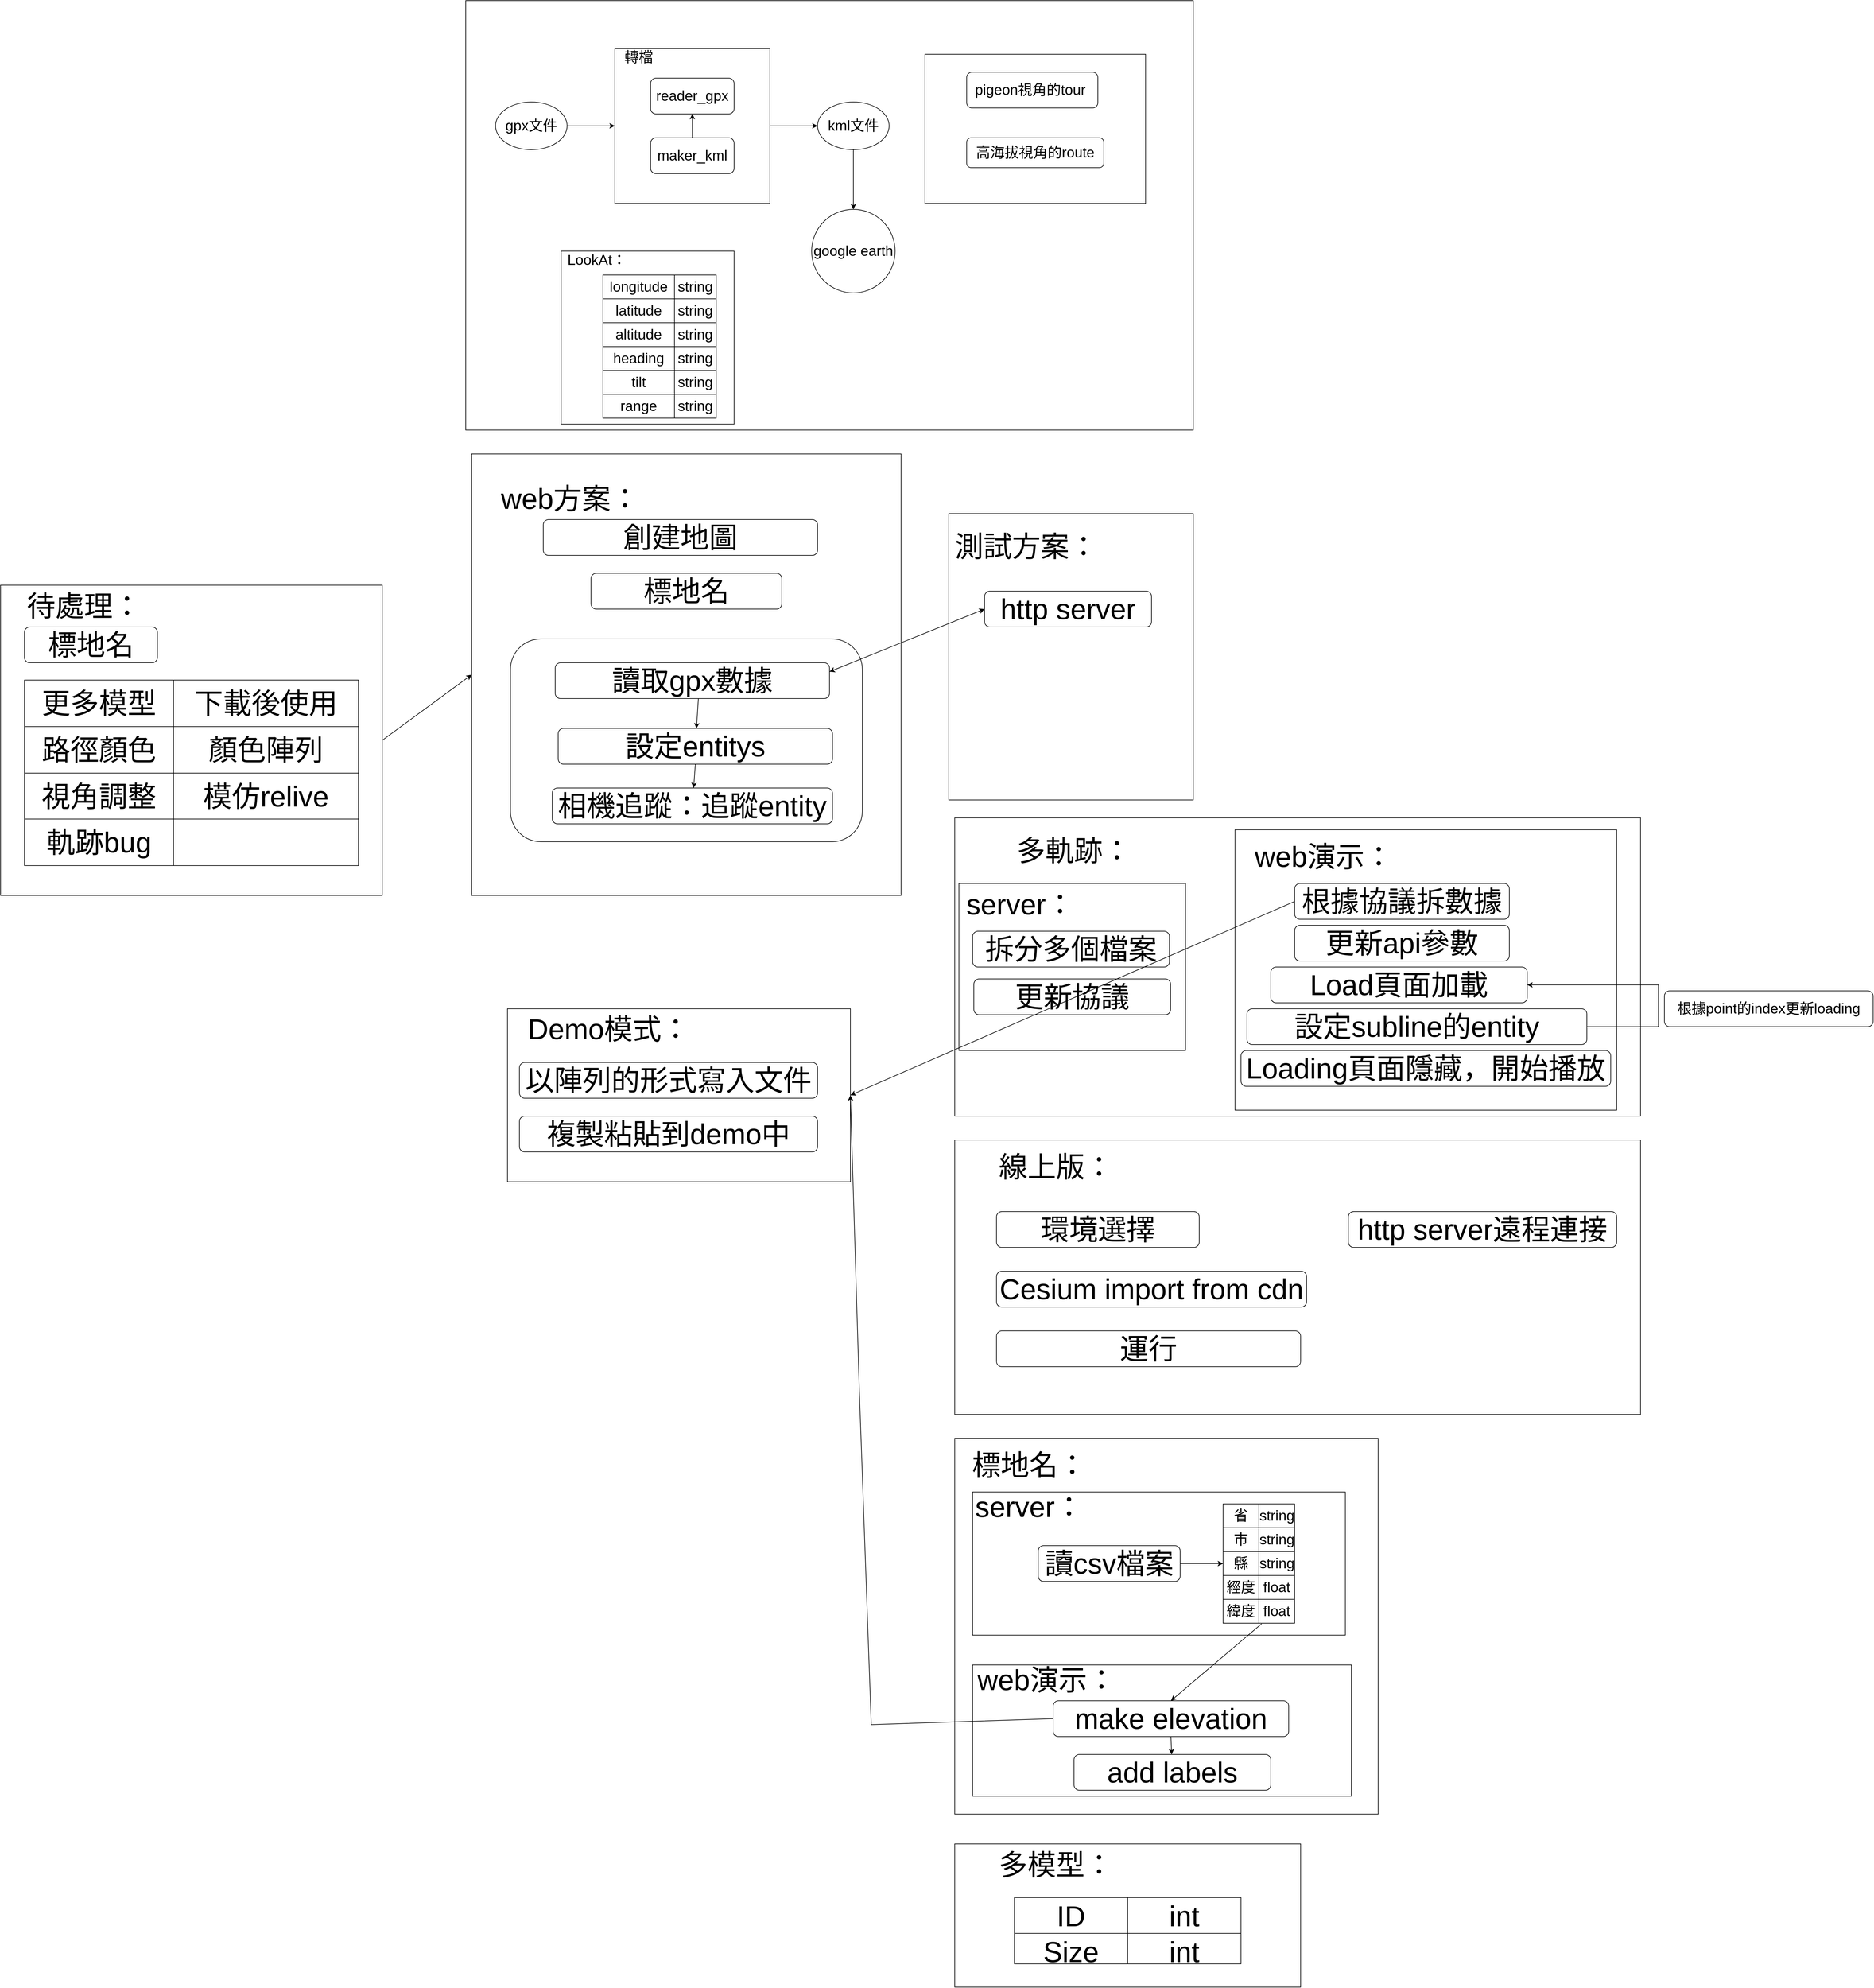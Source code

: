 <mxfile version="16.6.2" type="github">
  <diagram id="5e5Dk54hfpTxT54ZvgJR" name="Page-1">
    <mxGraphModel dx="2033" dy="557" grid="1" gridSize="10" guides="1" tooltips="1" connect="1" arrows="1" fold="1" page="1" pageScale="1" pageWidth="827" pageHeight="1169" math="0" shadow="0">
      <root>
        <mxCell id="0" />
        <mxCell id="1" parent="0" />
        <mxCell id="5kwSSXGkKQ55umxWisl1-4" value="" style="rounded=0;whiteSpace=wrap;html=1;fontSize=24;" parent="1" vertex="1">
          <mxGeometry x="820" y="2440" width="710" height="630" as="geometry" />
        </mxCell>
        <mxCell id="5kwSSXGkKQ55umxWisl1-30" value="" style="rounded=0;whiteSpace=wrap;html=1;fontSize=24;" parent="1" vertex="1">
          <mxGeometry x="850" y="2820" width="635" height="220" as="geometry" />
        </mxCell>
        <mxCell id="5kwSSXGkKQ55umxWisl1-29" value="" style="rounded=0;whiteSpace=wrap;html=1;fontSize=24;" parent="1" vertex="1">
          <mxGeometry x="850" y="2530" width="625" height="240" as="geometry" />
        </mxCell>
        <mxCell id="fZQ2lEONEzAM4XkmZjfn-27" value="" style="rounded=0;whiteSpace=wrap;html=1;fontSize=48;" parent="1" vertex="1">
          <mxGeometry x="820" y="1400" width="1150" height="500" as="geometry" />
        </mxCell>
        <mxCell id="fZQ2lEONEzAM4XkmZjfn-31" value="" style="rounded=0;whiteSpace=wrap;html=1;fontSize=48;" parent="1" vertex="1">
          <mxGeometry x="827" y="1510" width="380" height="280" as="geometry" />
        </mxCell>
        <mxCell id="fZQ2lEONEzAM4XkmZjfn-21" value="" style="rounded=0;whiteSpace=wrap;html=1;fontSize=48;" parent="1" vertex="1">
          <mxGeometry x="-780" y="1010" width="640" height="520" as="geometry" />
        </mxCell>
        <mxCell id="fZQ2lEONEzAM4XkmZjfn-2" value="" style="rounded=0;whiteSpace=wrap;html=1;" parent="1" vertex="1">
          <mxGeometry x="10" y="790" width="720" height="740" as="geometry" />
        </mxCell>
        <mxCell id="fZQ2lEONEzAM4XkmZjfn-14" value="" style="rounded=1;whiteSpace=wrap;html=1;fontSize=48;" parent="1" vertex="1">
          <mxGeometry x="75" y="1100" width="590" height="340" as="geometry" />
        </mxCell>
        <mxCell id="fZQ2lEONEzAM4XkmZjfn-1" value="" style="rounded=0;whiteSpace=wrap;html=1;" parent="1" vertex="1">
          <mxGeometry y="30" width="1220" height="720" as="geometry" />
        </mxCell>
        <mxCell id="ZuTiCQ5FA80Gp5bhVFO8-31" value="" style="whiteSpace=wrap;html=1;aspect=fixed;fontSize=24;" parent="1" vertex="1">
          <mxGeometry x="160" y="450" width="290" height="290" as="geometry" />
        </mxCell>
        <mxCell id="ZuTiCQ5FA80Gp5bhVFO8-1" value="&lt;font style=&quot;font-size: 24px&quot;&gt;gpx文件&lt;/font&gt;" style="ellipse;whiteSpace=wrap;html=1;" parent="1" vertex="1">
          <mxGeometry x="50" y="200" width="120" height="80" as="geometry" />
        </mxCell>
        <mxCell id="ZuTiCQ5FA80Gp5bhVFO8-2" value="" style="rounded=0;whiteSpace=wrap;html=1;fontSize=24;" parent="1" vertex="1">
          <mxGeometry x="250" y="110" width="260" height="260" as="geometry" />
        </mxCell>
        <mxCell id="ZuTiCQ5FA80Gp5bhVFO8-3" value="" style="endArrow=classic;html=1;rounded=0;fontSize=24;exitX=1;exitY=0.5;exitDx=0;exitDy=0;entryX=0;entryY=0.5;entryDx=0;entryDy=0;" parent="1" source="ZuTiCQ5FA80Gp5bhVFO8-1" target="ZuTiCQ5FA80Gp5bhVFO8-2" edge="1">
          <mxGeometry width="50" height="50" relative="1" as="geometry">
            <mxPoint x="390" y="360" as="sourcePoint" />
            <mxPoint x="440" y="310" as="targetPoint" />
          </mxGeometry>
        </mxCell>
        <mxCell id="ZuTiCQ5FA80Gp5bhVFO8-4" value="kml文件" style="ellipse;whiteSpace=wrap;html=1;fontSize=24;" parent="1" vertex="1">
          <mxGeometry x="590" y="200" width="120" height="80" as="geometry" />
        </mxCell>
        <mxCell id="ZuTiCQ5FA80Gp5bhVFO8-5" value="" style="endArrow=classic;html=1;rounded=0;fontSize=24;exitX=1;exitY=0.5;exitDx=0;exitDy=0;entryX=0;entryY=0.5;entryDx=0;entryDy=0;" parent="1" source="ZuTiCQ5FA80Gp5bhVFO8-2" target="ZuTiCQ5FA80Gp5bhVFO8-4" edge="1">
          <mxGeometry width="50" height="50" relative="1" as="geometry">
            <mxPoint x="390" y="390" as="sourcePoint" />
            <mxPoint x="440" y="340" as="targetPoint" />
          </mxGeometry>
        </mxCell>
        <mxCell id="ZuTiCQ5FA80Gp5bhVFO8-6" value="google earth" style="ellipse;whiteSpace=wrap;html=1;aspect=fixed;fontSize=24;" parent="1" vertex="1">
          <mxGeometry x="580" y="380" width="140" height="140" as="geometry" />
        </mxCell>
        <mxCell id="ZuTiCQ5FA80Gp5bhVFO8-7" value="" style="endArrow=classic;html=1;rounded=0;fontSize=24;exitX=0.5;exitY=1;exitDx=0;exitDy=0;" parent="1" source="ZuTiCQ5FA80Gp5bhVFO8-4" target="ZuTiCQ5FA80Gp5bhVFO8-6" edge="1">
          <mxGeometry width="50" height="50" relative="1" as="geometry">
            <mxPoint x="390" y="430" as="sourcePoint" />
            <mxPoint x="440" y="380" as="targetPoint" />
          </mxGeometry>
        </mxCell>
        <mxCell id="ZuTiCQ5FA80Gp5bhVFO8-8" value="轉檔" style="text;html=1;strokeColor=none;fillColor=none;align=center;verticalAlign=middle;whiteSpace=wrap;rounded=0;fontSize=24;" parent="1" vertex="1">
          <mxGeometry x="260" y="110" width="60" height="30" as="geometry" />
        </mxCell>
        <mxCell id="ZuTiCQ5FA80Gp5bhVFO8-9" value="reader_gpx" style="rounded=1;whiteSpace=wrap;html=1;fontSize=24;" parent="1" vertex="1">
          <mxGeometry x="310" y="160" width="140" height="60" as="geometry" />
        </mxCell>
        <mxCell id="ZuTiCQ5FA80Gp5bhVFO8-33" value="" style="edgeStyle=orthogonalEdgeStyle;rounded=0;orthogonalLoop=1;jettySize=auto;html=1;fontSize=24;" parent="1" source="ZuTiCQ5FA80Gp5bhVFO8-10" target="ZuTiCQ5FA80Gp5bhVFO8-9" edge="1">
          <mxGeometry relative="1" as="geometry" />
        </mxCell>
        <mxCell id="ZuTiCQ5FA80Gp5bhVFO8-10" value="maker_kml" style="rounded=1;whiteSpace=wrap;html=1;fontSize=24;" parent="1" vertex="1">
          <mxGeometry x="310" y="260" width="140" height="60" as="geometry" />
        </mxCell>
        <mxCell id="ZuTiCQ5FA80Gp5bhVFO8-11" value="" style="shape=table;startSize=0;container=1;collapsible=0;childLayout=tableLayout;fontSize=24;" parent="1" vertex="1">
          <mxGeometry x="230" y="490" width="190" height="240" as="geometry" />
        </mxCell>
        <mxCell id="ZuTiCQ5FA80Gp5bhVFO8-12" value="" style="shape=tableRow;horizontal=0;startSize=0;swimlaneHead=0;swimlaneBody=0;top=0;left=0;bottom=0;right=0;collapsible=0;dropTarget=0;fillColor=none;points=[[0,0.5],[1,0.5]];portConstraint=eastwest;fontSize=24;" parent="ZuTiCQ5FA80Gp5bhVFO8-11" vertex="1">
          <mxGeometry width="190" height="40" as="geometry" />
        </mxCell>
        <mxCell id="ZuTiCQ5FA80Gp5bhVFO8-13" value="longitude" style="shape=partialRectangle;html=1;whiteSpace=wrap;connectable=0;overflow=hidden;fillColor=none;top=0;left=0;bottom=0;right=0;pointerEvents=1;fontSize=24;" parent="ZuTiCQ5FA80Gp5bhVFO8-12" vertex="1">
          <mxGeometry width="120" height="40" as="geometry">
            <mxRectangle width="120" height="40" as="alternateBounds" />
          </mxGeometry>
        </mxCell>
        <mxCell id="ZuTiCQ5FA80Gp5bhVFO8-14" value="string" style="shape=partialRectangle;html=1;whiteSpace=wrap;connectable=0;overflow=hidden;fillColor=none;top=0;left=0;bottom=0;right=0;pointerEvents=1;fontSize=24;" parent="ZuTiCQ5FA80Gp5bhVFO8-12" vertex="1">
          <mxGeometry x="120" width="70" height="40" as="geometry">
            <mxRectangle width="70" height="40" as="alternateBounds" />
          </mxGeometry>
        </mxCell>
        <mxCell id="ZuTiCQ5FA80Gp5bhVFO8-15" value="" style="shape=tableRow;horizontal=0;startSize=0;swimlaneHead=0;swimlaneBody=0;top=0;left=0;bottom=0;right=0;collapsible=0;dropTarget=0;fillColor=none;points=[[0,0.5],[1,0.5]];portConstraint=eastwest;fontSize=24;" parent="ZuTiCQ5FA80Gp5bhVFO8-11" vertex="1">
          <mxGeometry y="40" width="190" height="40" as="geometry" />
        </mxCell>
        <mxCell id="ZuTiCQ5FA80Gp5bhVFO8-16" value="latitude" style="shape=partialRectangle;html=1;whiteSpace=wrap;connectable=0;overflow=hidden;fillColor=none;top=0;left=0;bottom=0;right=0;pointerEvents=1;fontSize=24;" parent="ZuTiCQ5FA80Gp5bhVFO8-15" vertex="1">
          <mxGeometry width="120" height="40" as="geometry">
            <mxRectangle width="120" height="40" as="alternateBounds" />
          </mxGeometry>
        </mxCell>
        <mxCell id="ZuTiCQ5FA80Gp5bhVFO8-17" value="string" style="shape=partialRectangle;html=1;whiteSpace=wrap;connectable=0;overflow=hidden;fillColor=none;top=0;left=0;bottom=0;right=0;pointerEvents=1;fontSize=24;" parent="ZuTiCQ5FA80Gp5bhVFO8-15" vertex="1">
          <mxGeometry x="120" width="70" height="40" as="geometry">
            <mxRectangle width="70" height="40" as="alternateBounds" />
          </mxGeometry>
        </mxCell>
        <mxCell id="ZuTiCQ5FA80Gp5bhVFO8-18" value="" style="shape=tableRow;horizontal=0;startSize=0;swimlaneHead=0;swimlaneBody=0;top=0;left=0;bottom=0;right=0;collapsible=0;dropTarget=0;fillColor=none;points=[[0,0.5],[1,0.5]];portConstraint=eastwest;fontSize=24;" parent="ZuTiCQ5FA80Gp5bhVFO8-11" vertex="1">
          <mxGeometry y="80" width="190" height="40" as="geometry" />
        </mxCell>
        <mxCell id="ZuTiCQ5FA80Gp5bhVFO8-19" value="altitude" style="shape=partialRectangle;html=1;whiteSpace=wrap;connectable=0;overflow=hidden;fillColor=none;top=0;left=0;bottom=0;right=0;pointerEvents=1;fontSize=24;" parent="ZuTiCQ5FA80Gp5bhVFO8-18" vertex="1">
          <mxGeometry width="120" height="40" as="geometry">
            <mxRectangle width="120" height="40" as="alternateBounds" />
          </mxGeometry>
        </mxCell>
        <mxCell id="ZuTiCQ5FA80Gp5bhVFO8-20" value="string" style="shape=partialRectangle;html=1;whiteSpace=wrap;connectable=0;overflow=hidden;fillColor=none;top=0;left=0;bottom=0;right=0;pointerEvents=1;fontSize=24;" parent="ZuTiCQ5FA80Gp5bhVFO8-18" vertex="1">
          <mxGeometry x="120" width="70" height="40" as="geometry">
            <mxRectangle width="70" height="40" as="alternateBounds" />
          </mxGeometry>
        </mxCell>
        <mxCell id="ZuTiCQ5FA80Gp5bhVFO8-21" value="" style="shape=tableRow;horizontal=0;startSize=0;swimlaneHead=0;swimlaneBody=0;top=0;left=0;bottom=0;right=0;collapsible=0;dropTarget=0;fillColor=none;points=[[0,0.5],[1,0.5]];portConstraint=eastwest;fontSize=24;" parent="ZuTiCQ5FA80Gp5bhVFO8-11" vertex="1">
          <mxGeometry y="120" width="190" height="40" as="geometry" />
        </mxCell>
        <mxCell id="ZuTiCQ5FA80Gp5bhVFO8-22" value="heading" style="shape=partialRectangle;html=1;whiteSpace=wrap;connectable=0;overflow=hidden;fillColor=none;top=0;left=0;bottom=0;right=0;pointerEvents=1;fontSize=24;" parent="ZuTiCQ5FA80Gp5bhVFO8-21" vertex="1">
          <mxGeometry width="120" height="40" as="geometry">
            <mxRectangle width="120" height="40" as="alternateBounds" />
          </mxGeometry>
        </mxCell>
        <mxCell id="ZuTiCQ5FA80Gp5bhVFO8-23" value="string" style="shape=partialRectangle;html=1;whiteSpace=wrap;connectable=0;overflow=hidden;fillColor=none;top=0;left=0;bottom=0;right=0;pointerEvents=1;fontSize=24;" parent="ZuTiCQ5FA80Gp5bhVFO8-21" vertex="1">
          <mxGeometry x="120" width="70" height="40" as="geometry">
            <mxRectangle width="70" height="40" as="alternateBounds" />
          </mxGeometry>
        </mxCell>
        <mxCell id="ZuTiCQ5FA80Gp5bhVFO8-24" value="" style="shape=tableRow;horizontal=0;startSize=0;swimlaneHead=0;swimlaneBody=0;top=0;left=0;bottom=0;right=0;collapsible=0;dropTarget=0;fillColor=none;points=[[0,0.5],[1,0.5]];portConstraint=eastwest;fontSize=24;" parent="ZuTiCQ5FA80Gp5bhVFO8-11" vertex="1">
          <mxGeometry y="160" width="190" height="40" as="geometry" />
        </mxCell>
        <mxCell id="ZuTiCQ5FA80Gp5bhVFO8-25" value="tilt" style="shape=partialRectangle;html=1;whiteSpace=wrap;connectable=0;overflow=hidden;fillColor=none;top=0;left=0;bottom=0;right=0;pointerEvents=1;fontSize=24;" parent="ZuTiCQ5FA80Gp5bhVFO8-24" vertex="1">
          <mxGeometry width="120" height="40" as="geometry">
            <mxRectangle width="120" height="40" as="alternateBounds" />
          </mxGeometry>
        </mxCell>
        <mxCell id="ZuTiCQ5FA80Gp5bhVFO8-26" value="string" style="shape=partialRectangle;html=1;whiteSpace=wrap;connectable=0;overflow=hidden;fillColor=none;top=0;left=0;bottom=0;right=0;pointerEvents=1;fontSize=24;" parent="ZuTiCQ5FA80Gp5bhVFO8-24" vertex="1">
          <mxGeometry x="120" width="70" height="40" as="geometry">
            <mxRectangle width="70" height="40" as="alternateBounds" />
          </mxGeometry>
        </mxCell>
        <mxCell id="ZuTiCQ5FA80Gp5bhVFO8-27" value="" style="shape=tableRow;horizontal=0;startSize=0;swimlaneHead=0;swimlaneBody=0;top=0;left=0;bottom=0;right=0;collapsible=0;dropTarget=0;fillColor=none;points=[[0,0.5],[1,0.5]];portConstraint=eastwest;fontSize=24;" parent="ZuTiCQ5FA80Gp5bhVFO8-11" vertex="1">
          <mxGeometry y="200" width="190" height="40" as="geometry" />
        </mxCell>
        <mxCell id="ZuTiCQ5FA80Gp5bhVFO8-28" value="range" style="shape=partialRectangle;html=1;whiteSpace=wrap;connectable=0;overflow=hidden;fillColor=none;top=0;left=0;bottom=0;right=0;pointerEvents=1;fontSize=24;" parent="ZuTiCQ5FA80Gp5bhVFO8-27" vertex="1">
          <mxGeometry width="120" height="40" as="geometry">
            <mxRectangle width="120" height="40" as="alternateBounds" />
          </mxGeometry>
        </mxCell>
        <mxCell id="ZuTiCQ5FA80Gp5bhVFO8-29" value="string" style="shape=partialRectangle;html=1;whiteSpace=wrap;connectable=0;overflow=hidden;fillColor=none;top=0;left=0;bottom=0;right=0;pointerEvents=1;fontSize=24;" parent="ZuTiCQ5FA80Gp5bhVFO8-27" vertex="1">
          <mxGeometry x="120" width="70" height="40" as="geometry">
            <mxRectangle width="70" height="40" as="alternateBounds" />
          </mxGeometry>
        </mxCell>
        <mxCell id="ZuTiCQ5FA80Gp5bhVFO8-32" value="LookAt：" style="text;html=1;strokeColor=none;fillColor=none;align=center;verticalAlign=middle;whiteSpace=wrap;rounded=0;fontSize=24;" parent="1" vertex="1">
          <mxGeometry x="190" y="450" width="60" height="30" as="geometry" />
        </mxCell>
        <mxCell id="ZuTiCQ5FA80Gp5bhVFO8-34" value="" style="rounded=0;whiteSpace=wrap;html=1;fontSize=24;" parent="1" vertex="1">
          <mxGeometry x="770" y="120" width="370" height="250" as="geometry" />
        </mxCell>
        <mxCell id="ZuTiCQ5FA80Gp5bhVFO8-35" value="pigeon視角的tour&amp;nbsp;" style="rounded=1;whiteSpace=wrap;html=1;fontSize=24;" parent="1" vertex="1">
          <mxGeometry x="840" y="150" width="220" height="60" as="geometry" />
        </mxCell>
        <mxCell id="ZuTiCQ5FA80Gp5bhVFO8-36" value="高海拔視角的route" style="rounded=1;whiteSpace=wrap;html=1;fontSize=24;" parent="1" vertex="1">
          <mxGeometry x="840" y="260" width="230" height="50" as="geometry" />
        </mxCell>
        <mxCell id="fZQ2lEONEzAM4XkmZjfn-3" value="&lt;font style=&quot;font-size: 48px&quot;&gt;web方案：&lt;br&gt;&lt;/font&gt;" style="text;html=1;strokeColor=none;fillColor=none;align=center;verticalAlign=middle;whiteSpace=wrap;rounded=0;" parent="1" vertex="1">
          <mxGeometry x="50" y="850" width="250" height="30" as="geometry" />
        </mxCell>
        <mxCell id="fZQ2lEONEzAM4XkmZjfn-4" value="創建地圖" style="rounded=1;whiteSpace=wrap;html=1;fontSize=48;" parent="1" vertex="1">
          <mxGeometry x="130" y="900" width="460" height="60" as="geometry" />
        </mxCell>
        <mxCell id="fZQ2lEONEzAM4XkmZjfn-5" value="讀取gpx數據" style="rounded=1;whiteSpace=wrap;html=1;fontSize=48;" parent="1" vertex="1">
          <mxGeometry x="150" y="1140" width="460" height="60" as="geometry" />
        </mxCell>
        <mxCell id="fZQ2lEONEzAM4XkmZjfn-6" value="設定entitys" style="rounded=1;whiteSpace=wrap;html=1;fontSize=48;" parent="1" vertex="1">
          <mxGeometry x="155" y="1250" width="460" height="60" as="geometry" />
        </mxCell>
        <mxCell id="fZQ2lEONEzAM4XkmZjfn-8" value="相機追蹤：追蹤entity" style="rounded=1;whiteSpace=wrap;html=1;fontSize=48;" parent="1" vertex="1">
          <mxGeometry x="145" y="1350" width="470" height="60" as="geometry" />
        </mxCell>
        <mxCell id="fZQ2lEONEzAM4XkmZjfn-10" value="" style="endArrow=classic;html=1;rounded=0;fontSize=48;exitX=0.522;exitY=1;exitDx=0;exitDy=0;exitPerimeter=0;" parent="1" source="fZQ2lEONEzAM4XkmZjfn-5" target="fZQ2lEONEzAM4XkmZjfn-6" edge="1">
          <mxGeometry width="50" height="50" relative="1" as="geometry">
            <mxPoint x="880" y="1160" as="sourcePoint" />
            <mxPoint x="930" y="1110" as="targetPoint" />
          </mxGeometry>
        </mxCell>
        <mxCell id="fZQ2lEONEzAM4XkmZjfn-11" value="" style="endArrow=classic;html=1;rounded=0;fontSize=48;exitX=0.5;exitY=1;exitDx=0;exitDy=0;" parent="1" source="fZQ2lEONEzAM4XkmZjfn-6" target="fZQ2lEONEzAM4XkmZjfn-8" edge="1">
          <mxGeometry width="50" height="50" relative="1" as="geometry">
            <mxPoint x="880" y="1160" as="sourcePoint" />
            <mxPoint x="930" y="1110" as="targetPoint" />
          </mxGeometry>
        </mxCell>
        <mxCell id="fZQ2lEONEzAM4XkmZjfn-15" value="" style="rounded=0;whiteSpace=wrap;html=1;fontSize=48;" parent="1" vertex="1">
          <mxGeometry x="810" y="890" width="410" height="480" as="geometry" />
        </mxCell>
        <mxCell id="fZQ2lEONEzAM4XkmZjfn-16" value="測試方案：" style="text;html=1;strokeColor=none;fillColor=none;align=center;verticalAlign=middle;whiteSpace=wrap;rounded=0;fontSize=48;" parent="1" vertex="1">
          <mxGeometry x="810" y="930" width="260" height="30" as="geometry" />
        </mxCell>
        <mxCell id="fZQ2lEONEzAM4XkmZjfn-17" value="http server" style="rounded=1;whiteSpace=wrap;html=1;fontSize=48;" parent="1" vertex="1">
          <mxGeometry x="870" y="1020" width="280" height="60" as="geometry" />
        </mxCell>
        <mxCell id="fZQ2lEONEzAM4XkmZjfn-19" value="" style="endArrow=classic;startArrow=classic;html=1;rounded=0;fontSize=48;exitX=1;exitY=0.25;exitDx=0;exitDy=0;entryX=0;entryY=0.5;entryDx=0;entryDy=0;" parent="1" source="fZQ2lEONEzAM4XkmZjfn-5" target="fZQ2lEONEzAM4XkmZjfn-17" edge="1">
          <mxGeometry width="50" height="50" relative="1" as="geometry">
            <mxPoint x="880" y="1130" as="sourcePoint" />
            <mxPoint x="930" y="1080" as="targetPoint" />
          </mxGeometry>
        </mxCell>
        <mxCell id="fZQ2lEONEzAM4XkmZjfn-20" value="標地名" style="rounded=1;whiteSpace=wrap;html=1;fontSize=48;" parent="1" vertex="1">
          <mxGeometry x="-740" y="1080" width="223" height="60" as="geometry" />
        </mxCell>
        <mxCell id="fZQ2lEONEzAM4XkmZjfn-22" value="待處理：" style="text;html=1;strokeColor=none;fillColor=none;align=center;verticalAlign=middle;whiteSpace=wrap;rounded=0;fontSize=48;" parent="1" vertex="1">
          <mxGeometry x="-750" y="1030" width="220" height="30" as="geometry" />
        </mxCell>
        <mxCell id="fZQ2lEONEzAM4XkmZjfn-25" value="" style="endArrow=classic;html=1;rounded=0;fontSize=48;exitX=1;exitY=0.5;exitDx=0;exitDy=0;" parent="1" source="fZQ2lEONEzAM4XkmZjfn-21" edge="1">
          <mxGeometry width="50" height="50" relative="1" as="geometry">
            <mxPoint x="210" y="1220" as="sourcePoint" />
            <mxPoint x="10" y="1160" as="targetPoint" />
          </mxGeometry>
        </mxCell>
        <mxCell id="fZQ2lEONEzAM4XkmZjfn-28" value="多軌跡：" style="text;html=1;strokeColor=none;fillColor=none;align=center;verticalAlign=middle;whiteSpace=wrap;rounded=0;fontSize=48;" parent="1" vertex="1">
          <mxGeometry x="820" y="1440" width="400" height="30" as="geometry" />
        </mxCell>
        <mxCell id="fZQ2lEONEzAM4XkmZjfn-29" value="拆分多個檔案" style="rounded=1;whiteSpace=wrap;html=1;fontSize=48;" parent="1" vertex="1">
          <mxGeometry x="850" y="1590" width="330" height="60" as="geometry" />
        </mxCell>
        <mxCell id="fZQ2lEONEzAM4XkmZjfn-30" value="更新協議" style="rounded=1;whiteSpace=wrap;html=1;fontSize=48;" parent="1" vertex="1">
          <mxGeometry x="852" y="1670" width="330" height="60" as="geometry" />
        </mxCell>
        <mxCell id="fZQ2lEONEzAM4XkmZjfn-32" value="server：" style="text;html=1;strokeColor=none;fillColor=none;align=center;verticalAlign=middle;whiteSpace=wrap;rounded=0;fontSize=48;" parent="1" vertex="1">
          <mxGeometry x="900" y="1530" width="60" height="30" as="geometry" />
        </mxCell>
        <mxCell id="fZQ2lEONEzAM4XkmZjfn-34" value="" style="rounded=0;whiteSpace=wrap;html=1;fontSize=48;" parent="1" vertex="1">
          <mxGeometry x="1290" y="1420" width="640" height="470" as="geometry" />
        </mxCell>
        <mxCell id="fZQ2lEONEzAM4XkmZjfn-35" value="web演示：" style="text;html=1;strokeColor=none;fillColor=none;align=center;verticalAlign=middle;whiteSpace=wrap;rounded=0;fontSize=48;" parent="1" vertex="1">
          <mxGeometry x="1310" y="1450" width="258" height="30" as="geometry" />
        </mxCell>
        <mxCell id="fZQ2lEONEzAM4XkmZjfn-36" value="根據協議拆數據" style="rounded=1;whiteSpace=wrap;html=1;fontSize=48;" parent="1" vertex="1">
          <mxGeometry x="1390" y="1510" width="360" height="60" as="geometry" />
        </mxCell>
        <mxCell id="fZQ2lEONEzAM4XkmZjfn-37" value="更新api參數" style="rounded=1;whiteSpace=wrap;html=1;fontSize=48;" parent="1" vertex="1">
          <mxGeometry x="1390" y="1580" width="360" height="60" as="geometry" />
        </mxCell>
        <mxCell id="fZQ2lEONEzAM4XkmZjfn-38" value="設定subline的entity" style="rounded=1;whiteSpace=wrap;html=1;fontSize=48;" parent="1" vertex="1">
          <mxGeometry x="1310" y="1720" width="570" height="60" as="geometry" />
        </mxCell>
        <mxCell id="nJW-BKpJeD6YfGiRTm9k-1" value="" style="rounded=0;whiteSpace=wrap;html=1;" parent="1" vertex="1">
          <mxGeometry x="820" y="1940" width="1150" height="460" as="geometry" />
        </mxCell>
        <mxCell id="nJW-BKpJeD6YfGiRTm9k-2" value="&lt;font style=&quot;font-size: 48px&quot;&gt;線上版：&lt;/font&gt;" style="text;html=1;strokeColor=none;fillColor=none;align=center;verticalAlign=middle;whiteSpace=wrap;rounded=0;" parent="1" vertex="1">
          <mxGeometry x="830" y="1970" width="320" height="30" as="geometry" />
        </mxCell>
        <mxCell id="nJW-BKpJeD6YfGiRTm9k-3" value="環境選擇" style="rounded=1;whiteSpace=wrap;html=1;fontSize=48;" parent="1" vertex="1">
          <mxGeometry x="890" y="2060" width="340" height="60" as="geometry" />
        </mxCell>
        <mxCell id="nJW-BKpJeD6YfGiRTm9k-4" value="Cesium import from cdn" style="rounded=1;whiteSpace=wrap;html=1;fontSize=48;" parent="1" vertex="1">
          <mxGeometry x="890" y="2160" width="520" height="60" as="geometry" />
        </mxCell>
        <mxCell id="nJW-BKpJeD6YfGiRTm9k-5" value="運行" style="rounded=1;whiteSpace=wrap;html=1;fontSize=48;" parent="1" vertex="1">
          <mxGeometry x="890" y="2260" width="510" height="60" as="geometry" />
        </mxCell>
        <mxCell id="nJW-BKpJeD6YfGiRTm9k-6" value="http server遠程連接" style="rounded=1;whiteSpace=wrap;html=1;fontSize=48;" parent="1" vertex="1">
          <mxGeometry x="1480" y="2060" width="450" height="60" as="geometry" />
        </mxCell>
        <mxCell id="OSK-zd3BShI2udXReCRL-3" value="&lt;font style=&quot;font-size: 48px&quot;&gt;Load頁面加載&lt;/font&gt;" style="rounded=1;whiteSpace=wrap;html=1;fontSize=14;" parent="1" vertex="1">
          <mxGeometry x="1350" y="1650" width="430" height="60" as="geometry" />
        </mxCell>
        <mxCell id="OSK-zd3BShI2udXReCRL-4" value="&lt;font style=&quot;font-size: 48px&quot;&gt;Loading頁面隱藏，開始播放&lt;/font&gt;" style="rounded=1;whiteSpace=wrap;html=1;fontSize=14;" parent="1" vertex="1">
          <mxGeometry x="1300" y="1790" width="620" height="60" as="geometry" />
        </mxCell>
        <mxCell id="5kwSSXGkKQ55umxWisl1-2" value="&lt;font style=&quot;font-size: 24px&quot;&gt;根據point的index更新loading&lt;/font&gt;" style="rounded=1;whiteSpace=wrap;html=1;" parent="1" vertex="1">
          <mxGeometry x="2010" y="1690" width="350" height="60" as="geometry" />
        </mxCell>
        <mxCell id="5kwSSXGkKQ55umxWisl1-3" value="" style="endArrow=classic;html=1;rounded=0;fontSize=24;exitX=1;exitY=0.5;exitDx=0;exitDy=0;entryX=1;entryY=0.5;entryDx=0;entryDy=0;" parent="1" source="fZQ2lEONEzAM4XkmZjfn-38" target="OSK-zd3BShI2udXReCRL-3" edge="1">
          <mxGeometry width="50" height="50" relative="1" as="geometry">
            <mxPoint x="1920" y="1670" as="sourcePoint" />
            <mxPoint x="1970" y="1620" as="targetPoint" />
            <Array as="points">
              <mxPoint x="2000" y="1750" />
              <mxPoint x="2000" y="1680" />
            </Array>
          </mxGeometry>
        </mxCell>
        <mxCell id="5kwSSXGkKQ55umxWisl1-5" value="&lt;font style=&quot;font-size: 48px&quot;&gt;標地名：&lt;/font&gt;" style="text;html=1;strokeColor=none;fillColor=none;align=center;verticalAlign=middle;whiteSpace=wrap;rounded=0;fontSize=24;" parent="1" vertex="1">
          <mxGeometry x="830" y="2470" width="230" height="30" as="geometry" />
        </mxCell>
        <mxCell id="5kwSSXGkKQ55umxWisl1-6" value="&lt;font style=&quot;font-size: 48px&quot;&gt;讀csv檔案&lt;/font&gt;" style="rounded=1;whiteSpace=wrap;html=1;fontSize=24;" parent="1" vertex="1">
          <mxGeometry x="960" y="2620" width="238" height="60" as="geometry" />
        </mxCell>
        <mxCell id="5kwSSXGkKQ55umxWisl1-7" value="&lt;font style=&quot;font-size: 48px&quot;&gt;add labels&lt;/font&gt;" style="rounded=1;whiteSpace=wrap;html=1;fontSize=24;" parent="1" vertex="1">
          <mxGeometry x="1020" y="2970" width="330" height="60" as="geometry" />
        </mxCell>
        <mxCell id="5kwSSXGkKQ55umxWisl1-8" value="" style="shape=table;startSize=0;container=1;collapsible=0;childLayout=tableLayout;fontSize=24;" parent="1" vertex="1">
          <mxGeometry x="1270" y="2550" width="120" height="200" as="geometry" />
        </mxCell>
        <mxCell id="5kwSSXGkKQ55umxWisl1-9" value="" style="shape=tableRow;horizontal=0;startSize=0;swimlaneHead=0;swimlaneBody=0;top=0;left=0;bottom=0;right=0;collapsible=0;dropTarget=0;fillColor=none;points=[[0,0.5],[1,0.5]];portConstraint=eastwest;fontSize=24;" parent="5kwSSXGkKQ55umxWisl1-8" vertex="1">
          <mxGeometry width="120" height="40" as="geometry" />
        </mxCell>
        <mxCell id="5kwSSXGkKQ55umxWisl1-10" value="省" style="shape=partialRectangle;html=1;whiteSpace=wrap;connectable=0;overflow=hidden;fillColor=none;top=0;left=0;bottom=0;right=0;pointerEvents=1;fontSize=24;" parent="5kwSSXGkKQ55umxWisl1-9" vertex="1">
          <mxGeometry width="60" height="40" as="geometry">
            <mxRectangle width="60" height="40" as="alternateBounds" />
          </mxGeometry>
        </mxCell>
        <mxCell id="5kwSSXGkKQ55umxWisl1-11" value="string" style="shape=partialRectangle;html=1;whiteSpace=wrap;connectable=0;overflow=hidden;fillColor=none;top=0;left=0;bottom=0;right=0;pointerEvents=1;fontSize=24;" parent="5kwSSXGkKQ55umxWisl1-9" vertex="1">
          <mxGeometry x="60" width="60" height="40" as="geometry">
            <mxRectangle width="60" height="40" as="alternateBounds" />
          </mxGeometry>
        </mxCell>
        <mxCell id="5kwSSXGkKQ55umxWisl1-12" value="" style="shape=tableRow;horizontal=0;startSize=0;swimlaneHead=0;swimlaneBody=0;top=0;left=0;bottom=0;right=0;collapsible=0;dropTarget=0;fillColor=none;points=[[0,0.5],[1,0.5]];portConstraint=eastwest;fontSize=24;" parent="5kwSSXGkKQ55umxWisl1-8" vertex="1">
          <mxGeometry y="40" width="120" height="40" as="geometry" />
        </mxCell>
        <mxCell id="5kwSSXGkKQ55umxWisl1-13" value="市" style="shape=partialRectangle;html=1;whiteSpace=wrap;connectable=0;overflow=hidden;fillColor=none;top=0;left=0;bottom=0;right=0;pointerEvents=1;fontSize=24;" parent="5kwSSXGkKQ55umxWisl1-12" vertex="1">
          <mxGeometry width="60" height="40" as="geometry">
            <mxRectangle width="60" height="40" as="alternateBounds" />
          </mxGeometry>
        </mxCell>
        <mxCell id="5kwSSXGkKQ55umxWisl1-14" value="string" style="shape=partialRectangle;html=1;whiteSpace=wrap;connectable=0;overflow=hidden;fillColor=none;top=0;left=0;bottom=0;right=0;pointerEvents=1;fontSize=24;" parent="5kwSSXGkKQ55umxWisl1-12" vertex="1">
          <mxGeometry x="60" width="60" height="40" as="geometry">
            <mxRectangle width="60" height="40" as="alternateBounds" />
          </mxGeometry>
        </mxCell>
        <mxCell id="5kwSSXGkKQ55umxWisl1-15" value="" style="shape=tableRow;horizontal=0;startSize=0;swimlaneHead=0;swimlaneBody=0;top=0;left=0;bottom=0;right=0;collapsible=0;dropTarget=0;fillColor=none;points=[[0,0.5],[1,0.5]];portConstraint=eastwest;fontSize=24;" parent="5kwSSXGkKQ55umxWisl1-8" vertex="1">
          <mxGeometry y="80" width="120" height="40" as="geometry" />
        </mxCell>
        <mxCell id="5kwSSXGkKQ55umxWisl1-16" value="縣" style="shape=partialRectangle;html=1;whiteSpace=wrap;connectable=0;overflow=hidden;fillColor=none;top=0;left=0;bottom=0;right=0;pointerEvents=1;fontSize=24;" parent="5kwSSXGkKQ55umxWisl1-15" vertex="1">
          <mxGeometry width="60" height="40" as="geometry">
            <mxRectangle width="60" height="40" as="alternateBounds" />
          </mxGeometry>
        </mxCell>
        <mxCell id="5kwSSXGkKQ55umxWisl1-17" value="string" style="shape=partialRectangle;html=1;whiteSpace=wrap;connectable=0;overflow=hidden;fillColor=none;top=0;left=0;bottom=0;right=0;pointerEvents=1;fontSize=24;" parent="5kwSSXGkKQ55umxWisl1-15" vertex="1">
          <mxGeometry x="60" width="60" height="40" as="geometry">
            <mxRectangle width="60" height="40" as="alternateBounds" />
          </mxGeometry>
        </mxCell>
        <mxCell id="5kwSSXGkKQ55umxWisl1-18" value="" style="shape=tableRow;horizontal=0;startSize=0;swimlaneHead=0;swimlaneBody=0;top=0;left=0;bottom=0;right=0;collapsible=0;dropTarget=0;fillColor=none;points=[[0,0.5],[1,0.5]];portConstraint=eastwest;fontSize=24;" parent="5kwSSXGkKQ55umxWisl1-8" vertex="1">
          <mxGeometry y="120" width="120" height="40" as="geometry" />
        </mxCell>
        <mxCell id="5kwSSXGkKQ55umxWisl1-19" value="經度" style="shape=partialRectangle;html=1;whiteSpace=wrap;connectable=0;overflow=hidden;fillColor=none;top=0;left=0;bottom=0;right=0;pointerEvents=1;fontSize=24;" parent="5kwSSXGkKQ55umxWisl1-18" vertex="1">
          <mxGeometry width="60" height="40" as="geometry">
            <mxRectangle width="60" height="40" as="alternateBounds" />
          </mxGeometry>
        </mxCell>
        <mxCell id="5kwSSXGkKQ55umxWisl1-20" value="float" style="shape=partialRectangle;html=1;whiteSpace=wrap;connectable=0;overflow=hidden;fillColor=none;top=0;left=0;bottom=0;right=0;pointerEvents=1;fontSize=24;" parent="5kwSSXGkKQ55umxWisl1-18" vertex="1">
          <mxGeometry x="60" width="60" height="40" as="geometry">
            <mxRectangle width="60" height="40" as="alternateBounds" />
          </mxGeometry>
        </mxCell>
        <mxCell id="5kwSSXGkKQ55umxWisl1-21" value="" style="shape=tableRow;horizontal=0;startSize=0;swimlaneHead=0;swimlaneBody=0;top=0;left=0;bottom=0;right=0;collapsible=0;dropTarget=0;fillColor=none;points=[[0,0.5],[1,0.5]];portConstraint=eastwest;fontSize=24;" parent="5kwSSXGkKQ55umxWisl1-8" vertex="1">
          <mxGeometry y="160" width="120" height="40" as="geometry" />
        </mxCell>
        <mxCell id="5kwSSXGkKQ55umxWisl1-22" value="緯度" style="shape=partialRectangle;html=1;whiteSpace=wrap;connectable=0;overflow=hidden;fillColor=none;top=0;left=0;bottom=0;right=0;pointerEvents=1;fontSize=24;" parent="5kwSSXGkKQ55umxWisl1-21" vertex="1">
          <mxGeometry width="60" height="40" as="geometry">
            <mxRectangle width="60" height="40" as="alternateBounds" />
          </mxGeometry>
        </mxCell>
        <mxCell id="5kwSSXGkKQ55umxWisl1-23" value="float" style="shape=partialRectangle;html=1;whiteSpace=wrap;connectable=0;overflow=hidden;fillColor=none;top=0;left=0;bottom=0;right=0;pointerEvents=1;fontSize=24;" parent="5kwSSXGkKQ55umxWisl1-21" vertex="1">
          <mxGeometry x="60" width="60" height="40" as="geometry">
            <mxRectangle width="60" height="40" as="alternateBounds" />
          </mxGeometry>
        </mxCell>
        <mxCell id="5kwSSXGkKQ55umxWisl1-24" value="" style="endArrow=classic;html=1;rounded=0;fontSize=24;exitX=1;exitY=0.5;exitDx=0;exitDy=0;entryX=0;entryY=0.5;entryDx=0;entryDy=0;" parent="1" source="5kwSSXGkKQ55umxWisl1-6" target="5kwSSXGkKQ55umxWisl1-15" edge="1">
          <mxGeometry width="50" height="50" relative="1" as="geometry">
            <mxPoint x="1270" y="2690" as="sourcePoint" />
            <mxPoint x="1320" y="2640" as="targetPoint" />
          </mxGeometry>
        </mxCell>
        <mxCell id="5kwSSXGkKQ55umxWisl1-26" value="&lt;font style=&quot;font-size: 48px&quot;&gt;make elevation&lt;/font&gt;" style="rounded=1;whiteSpace=wrap;html=1;fontSize=24;" parent="1" vertex="1">
          <mxGeometry x="985" y="2880" width="395" height="60" as="geometry" />
        </mxCell>
        <mxCell id="5kwSSXGkKQ55umxWisl1-27" value="" style="endArrow=classic;html=1;rounded=0;fontSize=24;exitX=0.538;exitY=1.025;exitDx=0;exitDy=0;exitPerimeter=0;entryX=0.5;entryY=0;entryDx=0;entryDy=0;" parent="1" source="5kwSSXGkKQ55umxWisl1-21" target="5kwSSXGkKQ55umxWisl1-26" edge="1">
          <mxGeometry width="50" height="50" relative="1" as="geometry">
            <mxPoint x="1270" y="2690" as="sourcePoint" />
            <mxPoint x="1320" y="2640" as="targetPoint" />
          </mxGeometry>
        </mxCell>
        <mxCell id="5kwSSXGkKQ55umxWisl1-28" value="" style="endArrow=classic;html=1;rounded=0;fontSize=24;exitX=0.5;exitY=1;exitDx=0;exitDy=0;" parent="1" source="5kwSSXGkKQ55umxWisl1-26" target="5kwSSXGkKQ55umxWisl1-7" edge="1">
          <mxGeometry width="50" height="50" relative="1" as="geometry">
            <mxPoint x="1270" y="2690" as="sourcePoint" />
            <mxPoint x="1320" y="2640" as="targetPoint" />
          </mxGeometry>
        </mxCell>
        <mxCell id="5kwSSXGkKQ55umxWisl1-31" value="&lt;font style=&quot;font-size: 48px&quot;&gt;server：&lt;/font&gt;" style="text;html=1;strokeColor=none;fillColor=none;align=center;verticalAlign=middle;whiteSpace=wrap;rounded=0;fontSize=24;" parent="1" vertex="1">
          <mxGeometry x="915" y="2540" width="60" height="30" as="geometry" />
        </mxCell>
        <mxCell id="5kwSSXGkKQ55umxWisl1-32" value="&lt;font style=&quot;font-size: 48px&quot;&gt;web演示：&lt;/font&gt;" style="text;html=1;strokeColor=none;fillColor=none;align=center;verticalAlign=middle;whiteSpace=wrap;rounded=0;fontSize=24;" parent="1" vertex="1">
          <mxGeometry x="840" y="2830" width="268" height="30" as="geometry" />
        </mxCell>
        <mxCell id="5kwSSXGkKQ55umxWisl1-33" value="&lt;span style=&quot;font-size: 48px&quot;&gt;標地名&lt;/span&gt;" style="rounded=1;whiteSpace=wrap;html=1;fontSize=24;" parent="1" vertex="1">
          <mxGeometry x="210" y="990" width="320" height="60" as="geometry" />
        </mxCell>
        <mxCell id="5kwSSXGkKQ55umxWisl1-35" value="" style="rounded=0;whiteSpace=wrap;html=1;fontSize=48;" parent="1" vertex="1">
          <mxGeometry x="70" y="1720" width="575" height="290" as="geometry" />
        </mxCell>
        <mxCell id="5kwSSXGkKQ55umxWisl1-36" value="Demo模式：" style="text;html=1;strokeColor=none;fillColor=none;align=center;verticalAlign=middle;whiteSpace=wrap;rounded=0;fontSize=48;" parent="1" vertex="1">
          <mxGeometry x="80" y="1739" width="320" height="30" as="geometry" />
        </mxCell>
        <mxCell id="5kwSSXGkKQ55umxWisl1-37" value="" style="endArrow=classic;html=1;rounded=0;fontSize=48;exitX=0;exitY=0.5;exitDx=0;exitDy=0;entryX=1;entryY=0.5;entryDx=0;entryDy=0;" parent="1" source="fZQ2lEONEzAM4XkmZjfn-36" target="5kwSSXGkKQ55umxWisl1-35" edge="1">
          <mxGeometry width="50" height="50" relative="1" as="geometry">
            <mxPoint x="850" y="1820" as="sourcePoint" />
            <mxPoint x="900" y="1770" as="targetPoint" />
          </mxGeometry>
        </mxCell>
        <mxCell id="5kwSSXGkKQ55umxWisl1-38" value="" style="endArrow=classic;html=1;rounded=0;fontSize=48;exitX=0;exitY=0.5;exitDx=0;exitDy=0;entryX=1;entryY=0.5;entryDx=0;entryDy=0;" parent="1" source="5kwSSXGkKQ55umxWisl1-26" target="5kwSSXGkKQ55umxWisl1-35" edge="1">
          <mxGeometry width="50" height="50" relative="1" as="geometry">
            <mxPoint x="690" y="2790" as="sourcePoint" />
            <mxPoint x="900" y="2040" as="targetPoint" />
            <Array as="points">
              <mxPoint x="680" y="2920" />
              <mxPoint x="660" y="2360" />
            </Array>
          </mxGeometry>
        </mxCell>
        <mxCell id="5kwSSXGkKQ55umxWisl1-40" value="以陣列的形式寫入文件" style="rounded=1;whiteSpace=wrap;html=1;fontSize=48;" parent="1" vertex="1">
          <mxGeometry x="90" y="1810" width="500" height="60" as="geometry" />
        </mxCell>
        <mxCell id="5kwSSXGkKQ55umxWisl1-41" value="複製粘貼到demo中" style="rounded=1;whiteSpace=wrap;html=1;fontSize=48;" parent="1" vertex="1">
          <mxGeometry x="90" y="1900" width="500" height="60" as="geometry" />
        </mxCell>
        <mxCell id="5kwSSXGkKQ55umxWisl1-42" value="" style="shape=table;startSize=0;container=1;collapsible=0;childLayout=tableLayout;fontSize=48;" parent="1" vertex="1">
          <mxGeometry x="-740" y="1169" width="560" height="311" as="geometry" />
        </mxCell>
        <mxCell id="5kwSSXGkKQ55umxWisl1-43" value="" style="shape=tableRow;horizontal=0;startSize=0;swimlaneHead=0;swimlaneBody=0;top=0;left=0;bottom=0;right=0;collapsible=0;dropTarget=0;fillColor=none;points=[[0,0.5],[1,0.5]];portConstraint=eastwest;fontSize=48;" parent="5kwSSXGkKQ55umxWisl1-42" vertex="1">
          <mxGeometry width="560" height="78" as="geometry" />
        </mxCell>
        <mxCell id="5kwSSXGkKQ55umxWisl1-44" value="更多模型" style="shape=partialRectangle;html=1;whiteSpace=wrap;connectable=0;overflow=hidden;fillColor=none;top=0;left=0;bottom=0;right=0;pointerEvents=1;fontSize=48;" parent="5kwSSXGkKQ55umxWisl1-43" vertex="1">
          <mxGeometry width="250" height="78" as="geometry">
            <mxRectangle width="250" height="78" as="alternateBounds" />
          </mxGeometry>
        </mxCell>
        <mxCell id="5kwSSXGkKQ55umxWisl1-45" value="下載後使用" style="shape=partialRectangle;html=1;whiteSpace=wrap;connectable=0;overflow=hidden;fillColor=none;top=0;left=0;bottom=0;right=0;pointerEvents=1;fontSize=48;" parent="5kwSSXGkKQ55umxWisl1-43" vertex="1">
          <mxGeometry x="250" width="310" height="78" as="geometry">
            <mxRectangle width="310" height="78" as="alternateBounds" />
          </mxGeometry>
        </mxCell>
        <mxCell id="5kwSSXGkKQ55umxWisl1-46" value="" style="shape=tableRow;horizontal=0;startSize=0;swimlaneHead=0;swimlaneBody=0;top=0;left=0;bottom=0;right=0;collapsible=0;dropTarget=0;fillColor=none;points=[[0,0.5],[1,0.5]];portConstraint=eastwest;fontSize=48;" parent="5kwSSXGkKQ55umxWisl1-42" vertex="1">
          <mxGeometry y="78" width="560" height="78" as="geometry" />
        </mxCell>
        <mxCell id="5kwSSXGkKQ55umxWisl1-47" value="路徑顏色" style="shape=partialRectangle;html=1;whiteSpace=wrap;connectable=0;overflow=hidden;fillColor=none;top=0;left=0;bottom=0;right=0;pointerEvents=1;fontSize=48;" parent="5kwSSXGkKQ55umxWisl1-46" vertex="1">
          <mxGeometry width="250" height="78" as="geometry">
            <mxRectangle width="250" height="78" as="alternateBounds" />
          </mxGeometry>
        </mxCell>
        <mxCell id="5kwSSXGkKQ55umxWisl1-48" value="顏色陣列" style="shape=partialRectangle;html=1;whiteSpace=wrap;connectable=0;overflow=hidden;fillColor=none;top=0;left=0;bottom=0;right=0;pointerEvents=1;fontSize=48;" parent="5kwSSXGkKQ55umxWisl1-46" vertex="1">
          <mxGeometry x="250" width="310" height="78" as="geometry">
            <mxRectangle width="310" height="78" as="alternateBounds" />
          </mxGeometry>
        </mxCell>
        <mxCell id="5kwSSXGkKQ55umxWisl1-49" value="" style="shape=tableRow;horizontal=0;startSize=0;swimlaneHead=0;swimlaneBody=0;top=0;left=0;bottom=0;right=0;collapsible=0;dropTarget=0;fillColor=none;points=[[0,0.5],[1,0.5]];portConstraint=eastwest;fontSize=48;" parent="5kwSSXGkKQ55umxWisl1-42" vertex="1">
          <mxGeometry y="156" width="560" height="77" as="geometry" />
        </mxCell>
        <mxCell id="5kwSSXGkKQ55umxWisl1-50" value="視角調整" style="shape=partialRectangle;html=1;whiteSpace=wrap;connectable=0;overflow=hidden;fillColor=none;top=0;left=0;bottom=0;right=0;pointerEvents=1;fontSize=48;" parent="5kwSSXGkKQ55umxWisl1-49" vertex="1">
          <mxGeometry width="250" height="77" as="geometry">
            <mxRectangle width="250" height="77" as="alternateBounds" />
          </mxGeometry>
        </mxCell>
        <mxCell id="5kwSSXGkKQ55umxWisl1-51" value="模仿relive" style="shape=partialRectangle;html=1;whiteSpace=wrap;connectable=0;overflow=hidden;fillColor=none;top=0;left=0;bottom=0;right=0;pointerEvents=1;fontSize=48;" parent="5kwSSXGkKQ55umxWisl1-49" vertex="1">
          <mxGeometry x="250" width="310" height="77" as="geometry">
            <mxRectangle width="310" height="77" as="alternateBounds" />
          </mxGeometry>
        </mxCell>
        <mxCell id="5kwSSXGkKQ55umxWisl1-52" value="" style="shape=tableRow;horizontal=0;startSize=0;swimlaneHead=0;swimlaneBody=0;top=0;left=0;bottom=0;right=0;collapsible=0;dropTarget=0;fillColor=none;points=[[0,0.5],[1,0.5]];portConstraint=eastwest;fontSize=48;" parent="5kwSSXGkKQ55umxWisl1-42" vertex="1">
          <mxGeometry y="233" width="560" height="78" as="geometry" />
        </mxCell>
        <mxCell id="5kwSSXGkKQ55umxWisl1-53" value="軌跡bug" style="shape=partialRectangle;html=1;whiteSpace=wrap;connectable=0;overflow=hidden;fillColor=none;top=0;left=0;bottom=0;right=0;pointerEvents=1;fontSize=48;" parent="5kwSSXGkKQ55umxWisl1-52" vertex="1">
          <mxGeometry width="250" height="78" as="geometry">
            <mxRectangle width="250" height="78" as="alternateBounds" />
          </mxGeometry>
        </mxCell>
        <mxCell id="5kwSSXGkKQ55umxWisl1-54" value="" style="shape=partialRectangle;html=1;whiteSpace=wrap;connectable=0;overflow=hidden;fillColor=none;top=0;left=0;bottom=0;right=0;pointerEvents=1;fontSize=48;" parent="5kwSSXGkKQ55umxWisl1-52" vertex="1">
          <mxGeometry x="250" width="310" height="78" as="geometry">
            <mxRectangle width="310" height="78" as="alternateBounds" />
          </mxGeometry>
        </mxCell>
        <mxCell id="-jbshoF3tP8GYRyJiger-1" value="" style="rounded=0;whiteSpace=wrap;html=1;" vertex="1" parent="1">
          <mxGeometry x="820" y="3120" width="580" height="240" as="geometry" />
        </mxCell>
        <mxCell id="-jbshoF3tP8GYRyJiger-2" value="&lt;font style=&quot;font-size: 48px&quot;&gt;多模型：&lt;/font&gt;" style="text;html=1;strokeColor=none;fillColor=none;align=center;verticalAlign=middle;whiteSpace=wrap;rounded=0;" vertex="1" parent="1">
          <mxGeometry x="840" y="3140" width="300" height="30" as="geometry" />
        </mxCell>
        <mxCell id="-jbshoF3tP8GYRyJiger-3" value="" style="shape=table;startSize=0;container=1;collapsible=0;childLayout=tableLayout;fontSize=48;" vertex="1" parent="1">
          <mxGeometry x="920" y="3210" width="380" height="111" as="geometry" />
        </mxCell>
        <mxCell id="-jbshoF3tP8GYRyJiger-4" value="" style="shape=tableRow;horizontal=0;startSize=0;swimlaneHead=0;swimlaneBody=0;top=0;left=0;bottom=0;right=0;collapsible=0;dropTarget=0;fillColor=none;points=[[0,0.5],[1,0.5]];portConstraint=eastwest;fontSize=48;" vertex="1" parent="-jbshoF3tP8GYRyJiger-3">
          <mxGeometry width="380" height="60" as="geometry" />
        </mxCell>
        <mxCell id="-jbshoF3tP8GYRyJiger-5" value="ID" style="shape=partialRectangle;html=1;whiteSpace=wrap;connectable=0;overflow=hidden;fillColor=none;top=0;left=0;bottom=0;right=0;pointerEvents=1;fontSize=48;" vertex="1" parent="-jbshoF3tP8GYRyJiger-4">
          <mxGeometry width="190" height="60" as="geometry">
            <mxRectangle width="190" height="60" as="alternateBounds" />
          </mxGeometry>
        </mxCell>
        <mxCell id="-jbshoF3tP8GYRyJiger-6" value="int" style="shape=partialRectangle;html=1;whiteSpace=wrap;connectable=0;overflow=hidden;fillColor=none;top=0;left=0;bottom=0;right=0;pointerEvents=1;fontSize=48;" vertex="1" parent="-jbshoF3tP8GYRyJiger-4">
          <mxGeometry x="190" width="190" height="60" as="geometry">
            <mxRectangle width="190" height="60" as="alternateBounds" />
          </mxGeometry>
        </mxCell>
        <mxCell id="-jbshoF3tP8GYRyJiger-7" value="" style="shape=tableRow;horizontal=0;startSize=0;swimlaneHead=0;swimlaneBody=0;top=0;left=0;bottom=0;right=0;collapsible=0;dropTarget=0;fillColor=none;points=[[0,0.5],[1,0.5]];portConstraint=eastwest;fontSize=48;" vertex="1" parent="-jbshoF3tP8GYRyJiger-3">
          <mxGeometry y="60" width="380" height="51" as="geometry" />
        </mxCell>
        <mxCell id="-jbshoF3tP8GYRyJiger-8" value="Size" style="shape=partialRectangle;html=1;whiteSpace=wrap;connectable=0;overflow=hidden;fillColor=none;top=0;left=0;bottom=0;right=0;pointerEvents=1;fontSize=48;" vertex="1" parent="-jbshoF3tP8GYRyJiger-7">
          <mxGeometry width="190" height="51" as="geometry">
            <mxRectangle width="190" height="51" as="alternateBounds" />
          </mxGeometry>
        </mxCell>
        <mxCell id="-jbshoF3tP8GYRyJiger-9" value="int" style="shape=partialRectangle;html=1;whiteSpace=wrap;connectable=0;overflow=hidden;fillColor=none;top=0;left=0;bottom=0;right=0;pointerEvents=1;fontSize=48;" vertex="1" parent="-jbshoF3tP8GYRyJiger-7">
          <mxGeometry x="190" width="190" height="51" as="geometry">
            <mxRectangle width="190" height="51" as="alternateBounds" />
          </mxGeometry>
        </mxCell>
      </root>
    </mxGraphModel>
  </diagram>
</mxfile>
